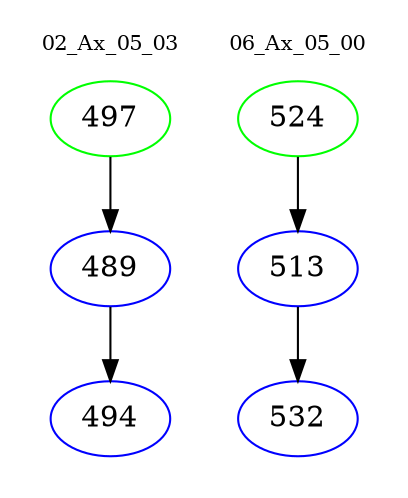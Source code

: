 digraph{
subgraph cluster_0 {
color = white
label = "02_Ax_05_03";
fontsize=10;
T0_497 [label="497", color="green"]
T0_497 -> T0_489 [color="black"]
T0_489 [label="489", color="blue"]
T0_489 -> T0_494 [color="black"]
T0_494 [label="494", color="blue"]
}
subgraph cluster_1 {
color = white
label = "06_Ax_05_00";
fontsize=10;
T1_524 [label="524", color="green"]
T1_524 -> T1_513 [color="black"]
T1_513 [label="513", color="blue"]
T1_513 -> T1_532 [color="black"]
T1_532 [label="532", color="blue"]
}
}

